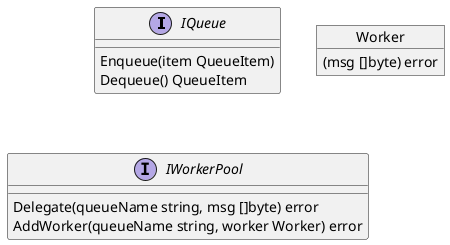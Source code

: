 @startuml

interface IQueue {
    Enqueue(item QueueItem)
    Dequeue() QueueItem
}
object Worker {
    (msg []byte) error
}
interface IWorkerPool {
    Delegate(queueName string, msg []byte) error
    AddWorker(queueName string, worker Worker) error
}

@enduml

